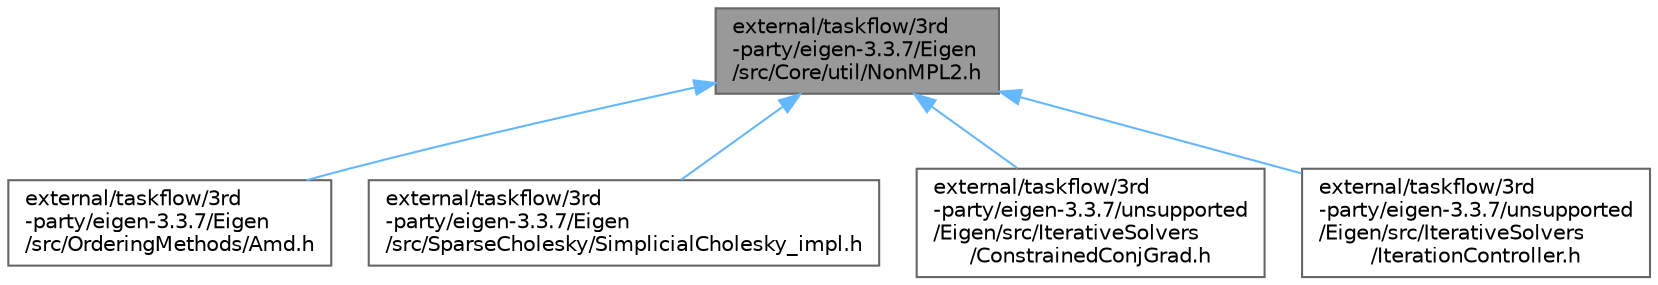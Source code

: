 digraph "external/taskflow/3rd-party/eigen-3.3.7/Eigen/src/Core/util/NonMPL2.h"
{
 // LATEX_PDF_SIZE
  bgcolor="transparent";
  edge [fontname=Helvetica,fontsize=10,labelfontname=Helvetica,labelfontsize=10];
  node [fontname=Helvetica,fontsize=10,shape=box,height=0.2,width=0.4];
  Node1 [id="Node000001",label="external/taskflow/3rd\l-party/eigen-3.3.7/Eigen\l/src/Core/util/NonMPL2.h",height=0.2,width=0.4,color="gray40", fillcolor="grey60", style="filled", fontcolor="black",tooltip=" "];
  Node1 -> Node2 [id="edge1_Node000001_Node000002",dir="back",color="steelblue1",style="solid",tooltip=" "];
  Node2 [id="Node000002",label="external/taskflow/3rd\l-party/eigen-3.3.7/Eigen\l/src/OrderingMethods/Amd.h",height=0.2,width=0.4,color="grey40", fillcolor="white", style="filled",URL="$_amd_8h.html",tooltip=" "];
  Node1 -> Node3 [id="edge2_Node000001_Node000003",dir="back",color="steelblue1",style="solid",tooltip=" "];
  Node3 [id="Node000003",label="external/taskflow/3rd\l-party/eigen-3.3.7/Eigen\l/src/SparseCholesky/SimplicialCholesky_impl.h",height=0.2,width=0.4,color="grey40", fillcolor="white", style="filled",URL="$_simplicial_cholesky__impl_8h.html",tooltip=" "];
  Node1 -> Node4 [id="edge3_Node000001_Node000004",dir="back",color="steelblue1",style="solid",tooltip=" "];
  Node4 [id="Node000004",label="external/taskflow/3rd\l-party/eigen-3.3.7/unsupported\l/Eigen/src/IterativeSolvers\l/ConstrainedConjGrad.h",height=0.2,width=0.4,color="grey40", fillcolor="white", style="filled",URL="$_constrained_conj_grad_8h.html",tooltip=" "];
  Node1 -> Node5 [id="edge4_Node000001_Node000005",dir="back",color="steelblue1",style="solid",tooltip=" "];
  Node5 [id="Node000005",label="external/taskflow/3rd\l-party/eigen-3.3.7/unsupported\l/Eigen/src/IterativeSolvers\l/IterationController.h",height=0.2,width=0.4,color="grey40", fillcolor="white", style="filled",URL="$_iteration_controller_8h.html",tooltip=" "];
}
